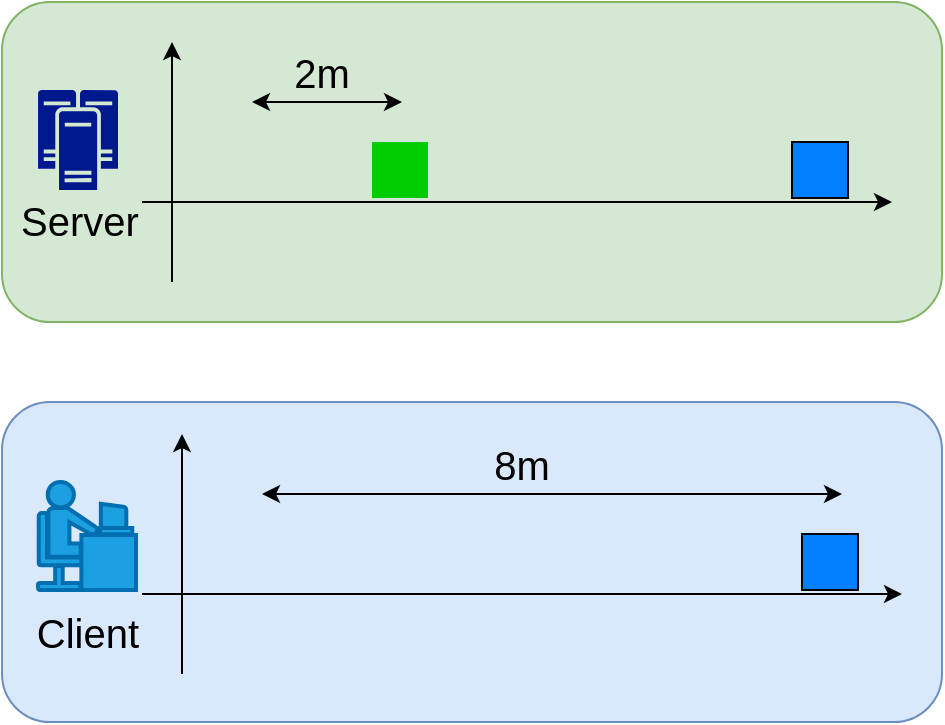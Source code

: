 <mxfile version="20.2.3" type="github" pages="3">
  <diagram id="ONH8krnMqcLBxi4N86ac" name="move">
    <mxGraphModel dx="792" dy="694" grid="1" gridSize="10" guides="1" tooltips="1" connect="1" arrows="1" fold="1" page="1" pageScale="1" pageWidth="827" pageHeight="1169" math="0" shadow="0">
      <root>
        <mxCell id="0" />
        <mxCell id="1" parent="0" />
        <mxCell id="ergqBZhedSkw3TVzr_pt-13" value="" style="rounded=1;whiteSpace=wrap;html=1;fillColor=#dae8fc;strokeColor=#6c8ebf;" parent="1" vertex="1">
          <mxGeometry x="270" y="230" width="470" height="160" as="geometry" />
        </mxCell>
        <mxCell id="ergqBZhedSkw3TVzr_pt-12" value="" style="rounded=1;whiteSpace=wrap;html=1;fillColor=#d5e8d4;strokeColor=#82b366;" parent="1" vertex="1">
          <mxGeometry x="270" y="30" width="470" height="160" as="geometry" />
        </mxCell>
        <mxCell id="ergqBZhedSkw3TVzr_pt-1" value="" style="endArrow=classic;html=1;rounded=0;" parent="1" edge="1">
          <mxGeometry width="50" height="50" relative="1" as="geometry">
            <mxPoint x="340" y="326" as="sourcePoint" />
            <mxPoint x="720" y="326" as="targetPoint" />
          </mxGeometry>
        </mxCell>
        <mxCell id="ergqBZhedSkw3TVzr_pt-2" value="" style="endArrow=classic;html=1;rounded=0;" parent="1" edge="1">
          <mxGeometry width="50" height="50" relative="1" as="geometry">
            <mxPoint x="360" y="366" as="sourcePoint" />
            <mxPoint x="360" y="246" as="targetPoint" />
          </mxGeometry>
        </mxCell>
        <mxCell id="ergqBZhedSkw3TVzr_pt-3" value="" style="shape=image;html=1;verticalAlign=top;verticalLabelPosition=bottom;labelBackgroundColor=#ffffff;imageAspect=0;aspect=fixed;image=https://cdn0.iconfinder.com/data/icons/phosphor-fill-vol-3/256/person-simple-run-fill-128.png" parent="1" vertex="1">
          <mxGeometry x="386" y="296" width="28" height="28" as="geometry" />
        </mxCell>
        <mxCell id="ergqBZhedSkw3TVzr_pt-4" value="" style="shape=image;html=1;verticalAlign=top;verticalLabelPosition=bottom;labelBackgroundColor=#ffffff;imageAspect=0;aspect=fixed;image=https://cdn0.iconfinder.com/data/icons/phosphor-fill-vol-3/256/person-simple-run-fill-128.png;imageBackground=#007FFF;imageBorder=default;" parent="1" vertex="1">
          <mxGeometry x="670" y="296" width="28" height="28" as="geometry" />
        </mxCell>
        <mxCell id="ergqBZhedSkw3TVzr_pt-5" value="" style="endArrow=classic;html=1;rounded=0;" parent="1" edge="1">
          <mxGeometry width="50" height="50" relative="1" as="geometry">
            <mxPoint x="340" y="130" as="sourcePoint" />
            <mxPoint x="715" y="130" as="targetPoint" />
          </mxGeometry>
        </mxCell>
        <mxCell id="ergqBZhedSkw3TVzr_pt-6" value="" style="endArrow=classic;html=1;rounded=0;" parent="1" edge="1">
          <mxGeometry width="50" height="50" relative="1" as="geometry">
            <mxPoint x="355" y="170" as="sourcePoint" />
            <mxPoint x="355" y="50" as="targetPoint" />
          </mxGeometry>
        </mxCell>
        <mxCell id="ergqBZhedSkw3TVzr_pt-7" value="" style="shape=image;html=1;verticalAlign=top;verticalLabelPosition=bottom;labelBackgroundColor=#ffffff;imageAspect=0;aspect=fixed;image=https://cdn0.iconfinder.com/data/icons/phosphor-fill-vol-3/256/person-simple-run-fill-128.png" parent="1" vertex="1">
          <mxGeometry x="381" y="100" width="28" height="28" as="geometry" />
        </mxCell>
        <mxCell id="ergqBZhedSkw3TVzr_pt-8" value="" style="shape=image;html=1;verticalAlign=top;verticalLabelPosition=bottom;labelBackgroundColor=#ffffff;imageAspect=0;aspect=fixed;image=https://cdn0.iconfinder.com/data/icons/phosphor-fill-vol-3/256/person-simple-run-fill-128.png;imageBorder=default;imageBackground=#007FFF;" parent="1" vertex="1">
          <mxGeometry x="665" y="100" width="28" height="28" as="geometry" />
        </mxCell>
        <mxCell id="ergqBZhedSkw3TVzr_pt-9" value="" style="shape=image;html=1;verticalAlign=top;verticalLabelPosition=bottom;labelBackgroundColor=#ffffff;imageAspect=0;aspect=fixed;image=https://cdn0.iconfinder.com/data/icons/phosphor-fill-vol-3/256/person-simple-run-fill-128.png;imageBackground=#00CC00;" parent="1" vertex="1">
          <mxGeometry x="455" y="100" width="28" height="28" as="geometry" />
        </mxCell>
        <mxCell id="ergqBZhedSkw3TVzr_pt-10" value="" style="endArrow=classic;startArrow=classic;html=1;rounded=0;" parent="1" edge="1">
          <mxGeometry width="50" height="50" relative="1" as="geometry">
            <mxPoint x="395" y="80" as="sourcePoint" />
            <mxPoint x="470" y="80" as="targetPoint" />
          </mxGeometry>
        </mxCell>
        <mxCell id="ergqBZhedSkw3TVzr_pt-11" value="" style="endArrow=classic;startArrow=classic;html=1;rounded=0;" parent="1" edge="1">
          <mxGeometry width="50" height="50" relative="1" as="geometry">
            <mxPoint x="400.0" y="276" as="sourcePoint" />
            <mxPoint x="690" y="276" as="targetPoint" />
          </mxGeometry>
        </mxCell>
        <mxCell id="ergqBZhedSkw3TVzr_pt-17" value="&lt;font style=&quot;font-size: 20px;&quot;&gt;8m&lt;/font&gt;" style="text;html=1;strokeColor=none;fillColor=none;align=center;verticalAlign=middle;whiteSpace=wrap;rounded=0;" parent="1" vertex="1">
          <mxGeometry x="500" y="246" width="60" height="30" as="geometry" />
        </mxCell>
        <mxCell id="ergqBZhedSkw3TVzr_pt-18" value="&lt;font style=&quot;font-size: 20px;&quot;&gt;2m&lt;/font&gt;" style="text;html=1;strokeColor=none;fillColor=none;align=center;verticalAlign=middle;whiteSpace=wrap;rounded=0;" parent="1" vertex="1">
          <mxGeometry x="400" y="50" width="60" height="30" as="geometry" />
        </mxCell>
        <mxCell id="ergqBZhedSkw3TVzr_pt-20" value="" style="sketch=0;aspect=fixed;pointerEvents=1;shadow=0;dashed=0;html=1;strokeColor=none;labelPosition=center;verticalLabelPosition=bottom;verticalAlign=top;align=center;fillColor=#00188D;shape=mxgraph.mscae.enterprise.cluster_server;fontSize=20;" parent="1" vertex="1">
          <mxGeometry x="288" y="74" width="40" height="50" as="geometry" />
        </mxCell>
        <mxCell id="ergqBZhedSkw3TVzr_pt-21" value="" style="shape=mxgraph.cisco.people.androgenous_person;html=1;pointerEvents=1;dashed=0;fillColor=#1ba1e2;strokeColor=#006EAF;strokeWidth=2;verticalLabelPosition=bottom;verticalAlign=top;align=center;outlineConnect=0;fontSize=15;fontColor=#ffffff;" parent="1" vertex="1">
          <mxGeometry x="288" y="270" width="49" height="54" as="geometry" />
        </mxCell>
        <mxCell id="ergqBZhedSkw3TVzr_pt-22" value="&lt;font style=&quot;font-size: 20px;&quot;&gt;Server&lt;/font&gt;" style="text;html=1;strokeColor=none;fillColor=none;align=center;verticalAlign=middle;whiteSpace=wrap;rounded=0;" parent="1" vertex="1">
          <mxGeometry x="279" y="124" width="60" height="30" as="geometry" />
        </mxCell>
        <mxCell id="ergqBZhedSkw3TVzr_pt-23" value="&lt;font style=&quot;font-size: 20px;&quot;&gt;Client&lt;/font&gt;" style="text;html=1;strokeColor=none;fillColor=none;align=center;verticalAlign=middle;whiteSpace=wrap;rounded=0;" parent="1" vertex="1">
          <mxGeometry x="282.5" y="330" width="60" height="30" as="geometry" />
        </mxCell>
      </root>
    </mxGraphModel>
  </diagram>
  <diagram id="B5DM0rhCyY0FqQLMaglu" name="cheat">
    <mxGraphModel dx="1131" dy="991" grid="1" gridSize="10" guides="1" tooltips="1" connect="1" arrows="1" fold="1" page="1" pageScale="1" pageWidth="827" pageHeight="1169" math="0" shadow="0">
      <root>
        <mxCell id="0" />
        <mxCell id="1" parent="0" />
        <mxCell id="QyPjGpm-KSjDwrkS4UtW-1" value="" style="rounded=1;whiteSpace=wrap;html=1;strokeWidth=2;fontSize=20;fillColor=#dae8fc;strokeColor=#6c8ebf;" vertex="1" parent="1">
          <mxGeometry x="300.5" y="445" width="160" height="255" as="geometry" />
        </mxCell>
        <mxCell id="8j0dY3Lb6a7uKTsv7JGb-2" value="Game Logic" style="rounded=1;whiteSpace=wrap;html=1;strokeWidth=2;fontSize=20;fillColor=#1ba1e2;fontColor=#ffffff;strokeColor=#006EAF;" vertex="1" parent="1">
          <mxGeometry x="310" y="585" width="140" height="40" as="geometry" />
        </mxCell>
        <mxCell id="8j0dY3Lb6a7uKTsv7JGb-5" value="RAM" style="rounded=1;whiteSpace=wrap;html=1;strokeWidth=2;fontSize=20;fillColor=#1ba1e2;fontColor=#ffffff;strokeColor=#006EAF;" vertex="1" parent="1">
          <mxGeometry x="310.5" y="640" width="140" height="40" as="geometry" />
        </mxCell>
        <mxCell id="7PmO3jos0R-jNk6ZXs70-1" value="" style="sketch=0;aspect=fixed;pointerEvents=1;shadow=0;dashed=0;html=1;strokeColor=none;labelPosition=center;verticalLabelPosition=bottom;verticalAlign=top;align=center;fillColor=#00188D;shape=mxgraph.mscae.enterprise.cluster_server;fontSize=20;strokeWidth=2;" vertex="1" parent="1">
          <mxGeometry x="219" y="140" width="40" height="50" as="geometry" />
        </mxCell>
        <mxCell id="7PmO3jos0R-jNk6ZXs70-2" value="" style="shape=mxgraph.cisco.people.androgenous_person;html=1;pointerEvents=1;dashed=0;fillColor=#1ba1e2;strokeColor=#006EAF;strokeWidth=2;verticalLabelPosition=bottom;verticalAlign=top;align=center;outlineConnect=0;fontSize=20;fontColor=#ffffff;" vertex="1" parent="1">
          <mxGeometry x="219.5" y="526" width="49" height="54" as="geometry" />
        </mxCell>
        <mxCell id="7PmO3jos0R-jNk6ZXs70-3" value="&lt;font style=&quot;font-size: 20px;&quot;&gt;Server&lt;/font&gt;" style="text;html=1;strokeColor=none;fillColor=none;align=center;verticalAlign=middle;whiteSpace=wrap;rounded=0;strokeWidth=2;fontSize=20;" vertex="1" parent="1">
          <mxGeometry x="210" y="190" width="60" height="30" as="geometry" />
        </mxCell>
        <mxCell id="7PmO3jos0R-jNk6ZXs70-4" value="&lt;font style=&quot;font-size: 20px;&quot;&gt;Client&lt;/font&gt;" style="text;html=1;strokeColor=none;fillColor=none;align=center;verticalAlign=middle;whiteSpace=wrap;rounded=0;strokeWidth=2;fontSize=20;" vertex="1" parent="1">
          <mxGeometry x="214" y="586" width="60" height="30" as="geometry" />
        </mxCell>
        <mxCell id="7PmO3jos0R-jNk6ZXs70-5" value="Server &lt;br&gt;Game World" style="rounded=1;whiteSpace=wrap;html=1;strokeWidth=2;fontSize=20;fillColor=#d5e8d4;strokeColor=#82b366;" vertex="1" parent="1">
          <mxGeometry x="300" y="120" width="150" height="100" as="geometry" />
        </mxCell>
        <mxCell id="7PmO3jos0R-jNk6ZXs70-7" value="" style="endArrow=none;html=1;rounded=0;entryX=0.25;entryY=1;entryDx=0;entryDy=0;startArrow=classic;startFill=1;endFill=0;shape=flexArrow;strokeWidth=2;fontSize=20;exitX=0.75;exitY=0;exitDx=0;exitDy=0;fillColor=#d5e8d4;strokeColor=#82b366;" edge="1" parent="1" source="QyPjGpm-KSjDwrkS4UtW-1">
          <mxGeometry width="50" height="50" relative="1" as="geometry">
            <mxPoint x="421" y="440" as="sourcePoint" />
            <mxPoint x="421.08" y="221.65" as="targetPoint" />
          </mxGeometry>
        </mxCell>
        <mxCell id="7PmO3jos0R-jNk6ZXs70-8" value="" style="endArrow=classic;html=1;rounded=0;entryX=0.25;entryY=1;entryDx=0;entryDy=0;exitX=0.185;exitY=0.005;exitDx=0;exitDy=0;exitPerimeter=0;shape=flexArrow;strokeWidth=2;fontSize=20;fillColor=#dae8fc;strokeColor=#6c8ebf;" edge="1" parent="1" source="QyPjGpm-KSjDwrkS4UtW-1">
          <mxGeometry width="50" height="50" relative="1" as="geometry">
            <mxPoint x="330.0" y="358.35" as="sourcePoint" />
            <mxPoint x="331.08" y="220" as="targetPoint" />
          </mxGeometry>
        </mxCell>
        <mxCell id="7PmO3jos0R-jNk6ZXs70-10" value="" style="endArrow=classic;html=1;rounded=0;dashed=1;strokeWidth=2;fontSize=20;" edge="1" parent="1">
          <mxGeometry width="50" height="50" relative="1" as="geometry">
            <mxPoint x="340" y="260" as="sourcePoint" />
            <mxPoint x="520" y="260" as="targetPoint" />
          </mxGeometry>
        </mxCell>
        <mxCell id="7PmO3jos0R-jNk6ZXs70-11" value="" style="endArrow=classic;html=1;rounded=0;dashed=1;strokeWidth=2;fontSize=20;" edge="1" parent="1">
          <mxGeometry width="50" height="50" relative="1" as="geometry">
            <mxPoint x="430" y="310" as="sourcePoint" />
            <mxPoint x="520" y="310" as="targetPoint" />
          </mxGeometry>
        </mxCell>
        <mxCell id="7PmO3jos0R-jNk6ZXs70-12" value="发包造假" style="rounded=1;whiteSpace=wrap;html=1;strokeWidth=2;fontSize=20;fillColor=#fad9d5;strokeColor=#ae4132;" vertex="1" parent="1">
          <mxGeometry x="520" y="240" width="120" height="40" as="geometry" />
        </mxCell>
        <mxCell id="7PmO3jos0R-jNk6ZXs70-13" value="收包造假" style="rounded=1;whiteSpace=wrap;html=1;strokeWidth=2;fontSize=20;fillColor=#fad9d5;strokeColor=#ae4132;" vertex="1" parent="1">
          <mxGeometry x="520" y="290" width="120" height="40" as="geometry" />
        </mxCell>
        <mxCell id="7PmO3jos0R-jNk6ZXs70-14" value="" style="endArrow=classic;html=1;rounded=0;dashed=1;strokeWidth=2;fontSize=20;" edge="1" parent="1">
          <mxGeometry width="50" height="50" relative="1" as="geometry">
            <mxPoint x="450" y="660" as="sourcePoint" />
            <mxPoint x="520.5" y="660" as="targetPoint" />
          </mxGeometry>
        </mxCell>
        <mxCell id="7PmO3jos0R-jNk6ZXs70-15" value="修改内存" style="rounded=1;whiteSpace=wrap;html=1;strokeWidth=2;fontSize=20;fillColor=#fad9d5;strokeColor=#ae4132;" vertex="1" parent="1">
          <mxGeometry x="520.5" y="640" width="120" height="40" as="geometry" />
        </mxCell>
        <mxCell id="7PmO3jos0R-jNk6ZXs70-17" value="玩家操作" style="rounded=1;whiteSpace=wrap;html=1;strokeWidth=2;fontSize=20;fillColor=#1ba1e2;fontColor=#ffffff;strokeColor=#006EAF;" vertex="1" parent="1">
          <mxGeometry x="310.5" y="460" width="140" height="40" as="geometry" />
        </mxCell>
        <mxCell id="7PmO3jos0R-jNk6ZXs70-19" value="非玩家操作" style="rounded=1;whiteSpace=wrap;html=1;strokeWidth=2;fontSize=20;fillColor=#fad9d5;strokeColor=#ae4132;" vertex="1" parent="1">
          <mxGeometry x="520" y="430" width="120" height="85" as="geometry" />
        </mxCell>
        <mxCell id="7PmO3jos0R-jNk6ZXs70-20" value="" style="endArrow=classic;html=1;rounded=0;dashed=1;strokeWidth=2;fontSize=20;" edge="1" parent="1">
          <mxGeometry width="50" height="50" relative="1" as="geometry">
            <mxPoint x="450" y="480" as="sourcePoint" />
            <mxPoint x="515" y="479.5" as="targetPoint" />
          </mxGeometry>
        </mxCell>
        <mxCell id="7PmO3jos0R-jNk6ZXs70-21" value="脚本" style="rounded=1;whiteSpace=wrap;html=1;strokeWidth=2;fontSize=20;fillColor=#fad9d5;strokeColor=#ae4132;" vertex="1" parent="1">
          <mxGeometry x="640" y="430" width="120" height="40" as="geometry" />
        </mxCell>
        <mxCell id="7PmO3jos0R-jNk6ZXs70-22" value="AI外挂" style="rounded=1;whiteSpace=wrap;html=1;strokeWidth=2;fontSize=20;fillColor=#fad9d5;strokeColor=#ae4132;" vertex="1" parent="1">
          <mxGeometry x="640" y="470" width="120" height="40" as="geometry" />
        </mxCell>
        <mxCell id="7PmO3jos0R-jNk6ZXs70-23" value="Game Render" style="rounded=1;whiteSpace=wrap;html=1;strokeWidth=2;fontSize=20;fillColor=#1ba1e2;fontColor=#ffffff;strokeColor=#006EAF;" vertex="1" parent="1">
          <mxGeometry x="310" y="533" width="140" height="40" as="geometry" />
        </mxCell>
        <mxCell id="7PmO3jos0R-jNk6ZXs70-24" value="" style="endArrow=classic;html=1;rounded=0;dashed=1;strokeWidth=2;fontSize=20;" edge="1" parent="1">
          <mxGeometry width="50" height="50" relative="1" as="geometry">
            <mxPoint x="450" y="553" as="sourcePoint" />
            <mxPoint x="520.5" y="553" as="targetPoint" />
          </mxGeometry>
        </mxCell>
        <mxCell id="7PmO3jos0R-jNk6ZXs70-25" value="修改渲染" style="rounded=1;whiteSpace=wrap;html=1;strokeWidth=2;fontSize=20;fillColor=#fad9d5;strokeColor=#ae4132;" vertex="1" parent="1">
          <mxGeometry x="520.5" y="533" width="120" height="40" as="geometry" />
        </mxCell>
        <mxCell id="7PmO3jos0R-jNk6ZXs70-26" value="私服" style="rounded=1;whiteSpace=wrap;html=1;strokeWidth=2;fontSize=20;fillColor=#fad9d5;strokeColor=#ae4132;" vertex="1" parent="1">
          <mxGeometry x="520.5" y="140" width="120" height="40" as="geometry" />
        </mxCell>
        <mxCell id="7PmO3jos0R-jNk6ZXs70-27" value="" style="endArrow=classic;html=1;rounded=0;dashed=1;strokeWidth=2;fontSize=20;" edge="1" parent="1">
          <mxGeometry width="50" height="50" relative="1" as="geometry">
            <mxPoint x="450" y="160" as="sourcePoint" />
            <mxPoint x="520" y="159.5" as="targetPoint" />
          </mxGeometry>
        </mxCell>
        <mxCell id="7PmO3jos0R-jNk6ZXs70-28" value="修改代码" style="rounded=1;whiteSpace=wrap;html=1;strokeWidth=2;fontSize=20;fillColor=#fad9d5;strokeColor=#ae4132;" vertex="1" parent="1">
          <mxGeometry x="520.5" y="586" width="120" height="40" as="geometry" />
        </mxCell>
        <mxCell id="7PmO3jos0R-jNk6ZXs70-30" value="" style="endArrow=classic;html=1;rounded=0;dashed=1;strokeWidth=2;fontSize=20;" edge="1" parent="1">
          <mxGeometry width="50" height="50" relative="1" as="geometry">
            <mxPoint x="450.0" y="603" as="sourcePoint" />
            <mxPoint x="520.5" y="603" as="targetPoint" />
          </mxGeometry>
        </mxCell>
      </root>
    </mxGraphModel>
  </diagram>
  <diagram id="tE-Uf1j7tI3mtRuMgK30" name="第 3 页">
    <mxGraphModel dx="792" dy="694" grid="1" gridSize="10" guides="1" tooltips="1" connect="1" arrows="1" fold="1" page="1" pageScale="1" pageWidth="827" pageHeight="1169" math="0" shadow="0">
      <root>
        <mxCell id="0" />
        <mxCell id="1" parent="0" />
        <mxCell id="DboIJNe069mp_g6qr4R1-9" value="" style="rounded=1;whiteSpace=wrap;html=1;fontSize=20;strokeWidth=2;" vertex="1" parent="1">
          <mxGeometry x="244" y="164" width="170" height="226" as="geometry" />
        </mxCell>
        <mxCell id="DboIJNe069mp_g6qr4R1-8" value="" style="rounded=1;whiteSpace=wrap;html=1;fontSize=20;strokeWidth=2;" vertex="1" parent="1">
          <mxGeometry x="20" y="164" width="170" height="226" as="geometry" />
        </mxCell>
        <mxCell id="zVFqaz7_ym3i_oUb1leX-1" value="" style="rounded=0;whiteSpace=wrap;html=1;fontSize=20;strokeWidth=2;" vertex="1" parent="1">
          <mxGeometry x="270" y="320" width="90" height="20" as="geometry" />
        </mxCell>
        <mxCell id="DboIJNe069mp_g6qr4R1-1" value="" style="shape=image;html=1;verticalAlign=top;verticalLabelPosition=bottom;labelBackgroundColor=#ffffff;imageAspect=0;aspect=fixed;image=https://cdn0.iconfinder.com/data/icons/phosphor-fill-vol-3/256/person-simple-run-fill-128.png" vertex="1" parent="1">
          <mxGeometry x="370" y="180" width="28" height="28" as="geometry" />
        </mxCell>
        <mxCell id="DboIJNe069mp_g6qr4R1-2" value="" style="shape=image;html=1;verticalAlign=top;verticalLabelPosition=bottom;labelBackgroundColor=#ffffff;imageAspect=0;aspect=fixed;image=https://cdn0.iconfinder.com/data/icons/phosphor-fill-vol-3/256/person-simple-run-fill-128.png;imageBackground=#99CCFF;" vertex="1" parent="1">
          <mxGeometry x="342" y="350" width="28" height="28" as="geometry" />
        </mxCell>
        <mxCell id="DboIJNe069mp_g6qr4R1-3" value="" style="endArrow=circlePlus;html=1;rounded=0;dashed=1;fontSize=20;strokeWidth=1;exitX=0.75;exitY=0;exitDx=0;exitDy=0;endFill=0;fillColor=#f8cecc;strokeColor=#b85450;" edge="1" parent="1" source="DboIJNe069mp_g6qr4R1-2">
          <mxGeometry width="50" height="50" relative="1" as="geometry">
            <mxPoint x="380" y="380" as="sourcePoint" />
            <mxPoint x="380" y="210" as="targetPoint" />
          </mxGeometry>
        </mxCell>
        <mxCell id="DboIJNe069mp_g6qr4R1-4" value="" style="rounded=0;whiteSpace=wrap;html=1;fontSize=20;strokeWidth=2;" vertex="1" parent="1">
          <mxGeometry x="50" y="320" width="90" height="20" as="geometry" />
        </mxCell>
        <mxCell id="DboIJNe069mp_g6qr4R1-5" value="" style="shape=image;html=1;verticalAlign=top;verticalLabelPosition=bottom;labelBackgroundColor=#ffffff;imageAspect=0;aspect=fixed;image=https://cdn0.iconfinder.com/data/icons/phosphor-fill-vol-3/256/person-simple-run-fill-128.png" vertex="1" parent="1">
          <mxGeometry x="150" y="180" width="28" height="28" as="geometry" />
        </mxCell>
        <mxCell id="DboIJNe069mp_g6qr4R1-6" value="" style="shape=image;html=1;verticalAlign=top;verticalLabelPosition=bottom;labelBackgroundColor=#ffffff;imageAspect=0;aspect=fixed;image=https://cdn0.iconfinder.com/data/icons/phosphor-fill-vol-3/256/person-simple-run-fill-128.png;imageBackground=#99CCFF;" vertex="1" parent="1">
          <mxGeometry x="112" y="350" width="28" height="28" as="geometry" />
        </mxCell>
      </root>
    </mxGraphModel>
  </diagram>
</mxfile>
